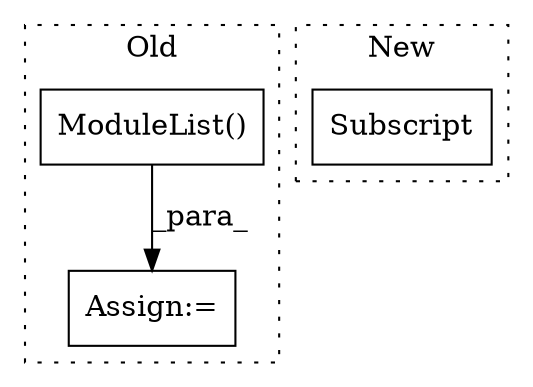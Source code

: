 digraph G {
subgraph cluster0 {
1 [label="ModuleList()" a="75" s="2828" l="15" shape="box"];
3 [label="Assign:=" a="68" s="2903" l="4" shape="box"];
label = "Old";
style="dotted";
}
subgraph cluster1 {
2 [label="Subscript" a="63" s="408,0" l="24,0" shape="box"];
label = "New";
style="dotted";
}
1 -> 3 [label="_para_"];
}